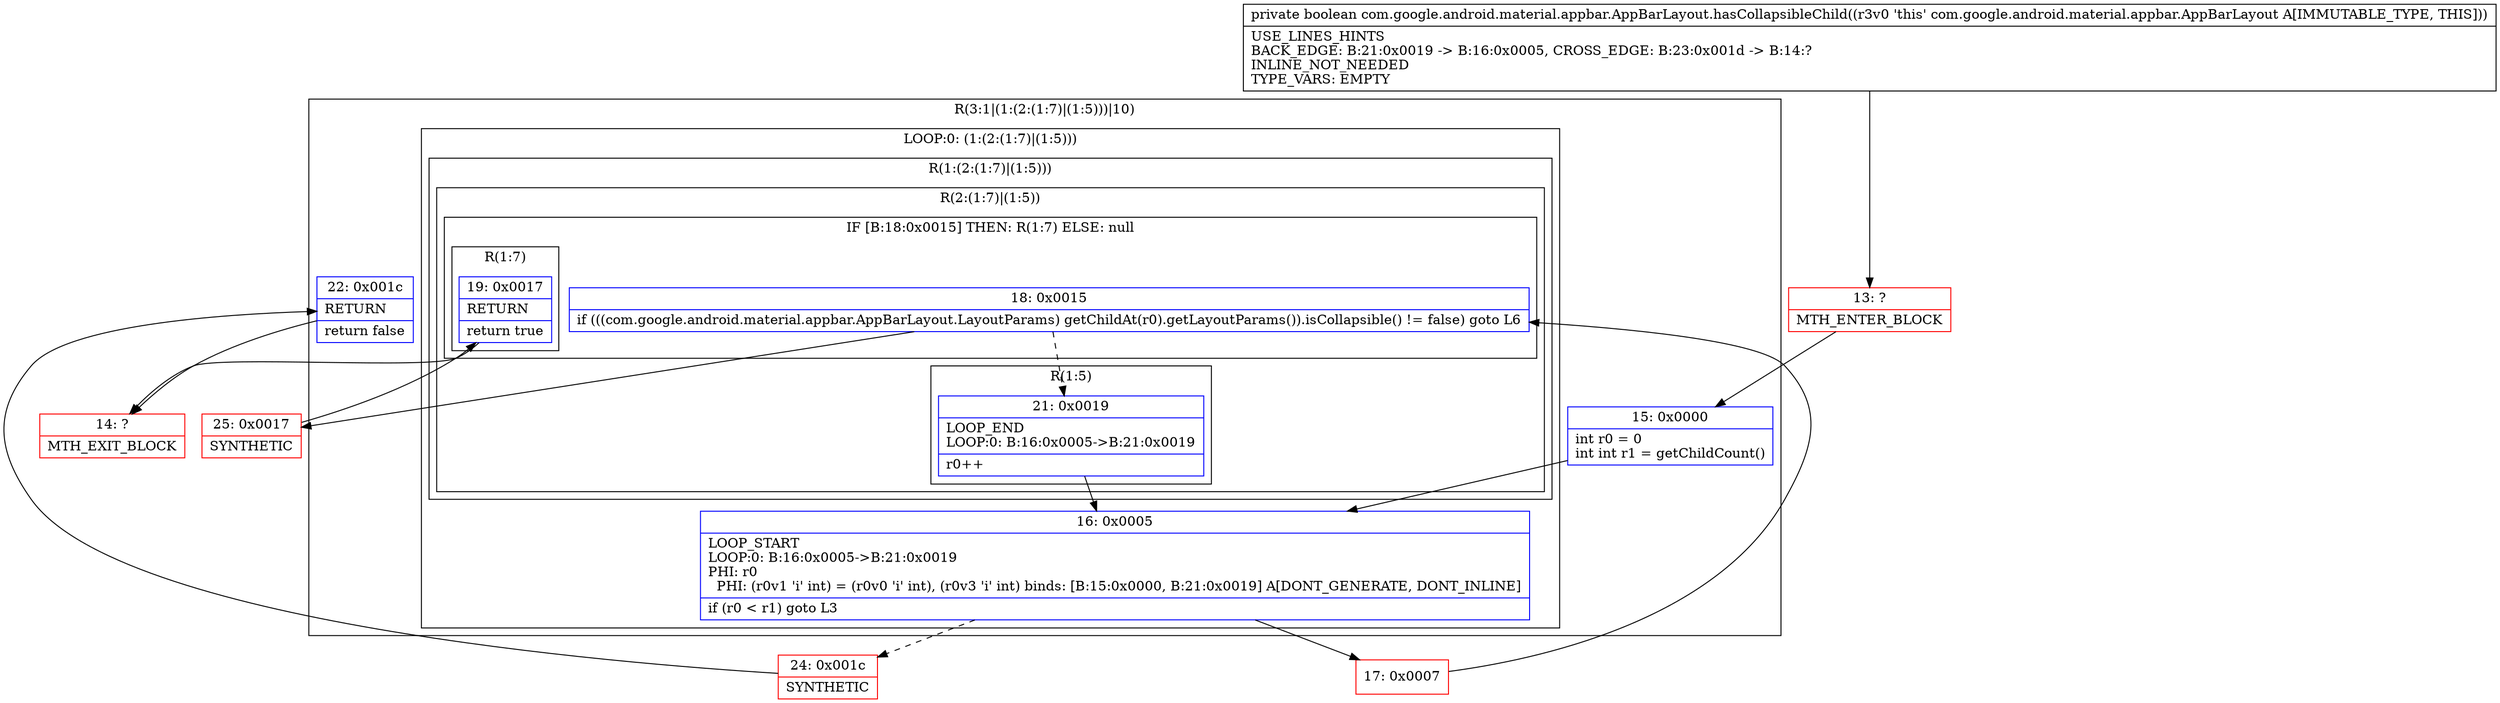 digraph "CFG forcom.google.android.material.appbar.AppBarLayout.hasCollapsibleChild()Z" {
subgraph cluster_Region_561022751 {
label = "R(3:1|(1:(2:(1:7)|(1:5)))|10)";
node [shape=record,color=blue];
Node_15 [shape=record,label="{15\:\ 0x0000|int r0 = 0\lint int r1 = getChildCount()\l}"];
subgraph cluster_LoopRegion_1436885367 {
label = "LOOP:0: (1:(2:(1:7)|(1:5)))";
node [shape=record,color=blue];
Node_16 [shape=record,label="{16\:\ 0x0005|LOOP_START\lLOOP:0: B:16:0x0005\-\>B:21:0x0019\lPHI: r0 \l  PHI: (r0v1 'i' int) = (r0v0 'i' int), (r0v3 'i' int) binds: [B:15:0x0000, B:21:0x0019] A[DONT_GENERATE, DONT_INLINE]\l|if (r0 \< r1) goto L3\l}"];
subgraph cluster_Region_476366258 {
label = "R(1:(2:(1:7)|(1:5)))";
node [shape=record,color=blue];
subgraph cluster_Region_1514255938 {
label = "R(2:(1:7)|(1:5))";
node [shape=record,color=blue];
subgraph cluster_IfRegion_695981259 {
label = "IF [B:18:0x0015] THEN: R(1:7) ELSE: null";
node [shape=record,color=blue];
Node_18 [shape=record,label="{18\:\ 0x0015|if (((com.google.android.material.appbar.AppBarLayout.LayoutParams) getChildAt(r0).getLayoutParams()).isCollapsible() != false) goto L6\l}"];
subgraph cluster_Region_1891498176 {
label = "R(1:7)";
node [shape=record,color=blue];
Node_19 [shape=record,label="{19\:\ 0x0017|RETURN\l|return true\l}"];
}
}
subgraph cluster_Region_2031797047 {
label = "R(1:5)";
node [shape=record,color=blue];
Node_21 [shape=record,label="{21\:\ 0x0019|LOOP_END\lLOOP:0: B:16:0x0005\-\>B:21:0x0019\l|r0++\l}"];
}
}
}
}
Node_22 [shape=record,label="{22\:\ 0x001c|RETURN\l|return false\l}"];
}
Node_13 [shape=record,color=red,label="{13\:\ ?|MTH_ENTER_BLOCK\l}"];
Node_17 [shape=record,color=red,label="{17\:\ 0x0007}"];
Node_25 [shape=record,color=red,label="{25\:\ 0x0017|SYNTHETIC\l}"];
Node_14 [shape=record,color=red,label="{14\:\ ?|MTH_EXIT_BLOCK\l}"];
Node_24 [shape=record,color=red,label="{24\:\ 0x001c|SYNTHETIC\l}"];
MethodNode[shape=record,label="{private boolean com.google.android.material.appbar.AppBarLayout.hasCollapsibleChild((r3v0 'this' com.google.android.material.appbar.AppBarLayout A[IMMUTABLE_TYPE, THIS]))  | USE_LINES_HINTS\lBACK_EDGE: B:21:0x0019 \-\> B:16:0x0005, CROSS_EDGE: B:23:0x001d \-\> B:14:?\lINLINE_NOT_NEEDED\lTYPE_VARS: EMPTY\l}"];
MethodNode -> Node_13;Node_15 -> Node_16;
Node_16 -> Node_17;
Node_16 -> Node_24[style=dashed];
Node_18 -> Node_21[style=dashed];
Node_18 -> Node_25;
Node_19 -> Node_14;
Node_21 -> Node_16;
Node_22 -> Node_14;
Node_13 -> Node_15;
Node_17 -> Node_18;
Node_25 -> Node_19;
Node_24 -> Node_22;
}

